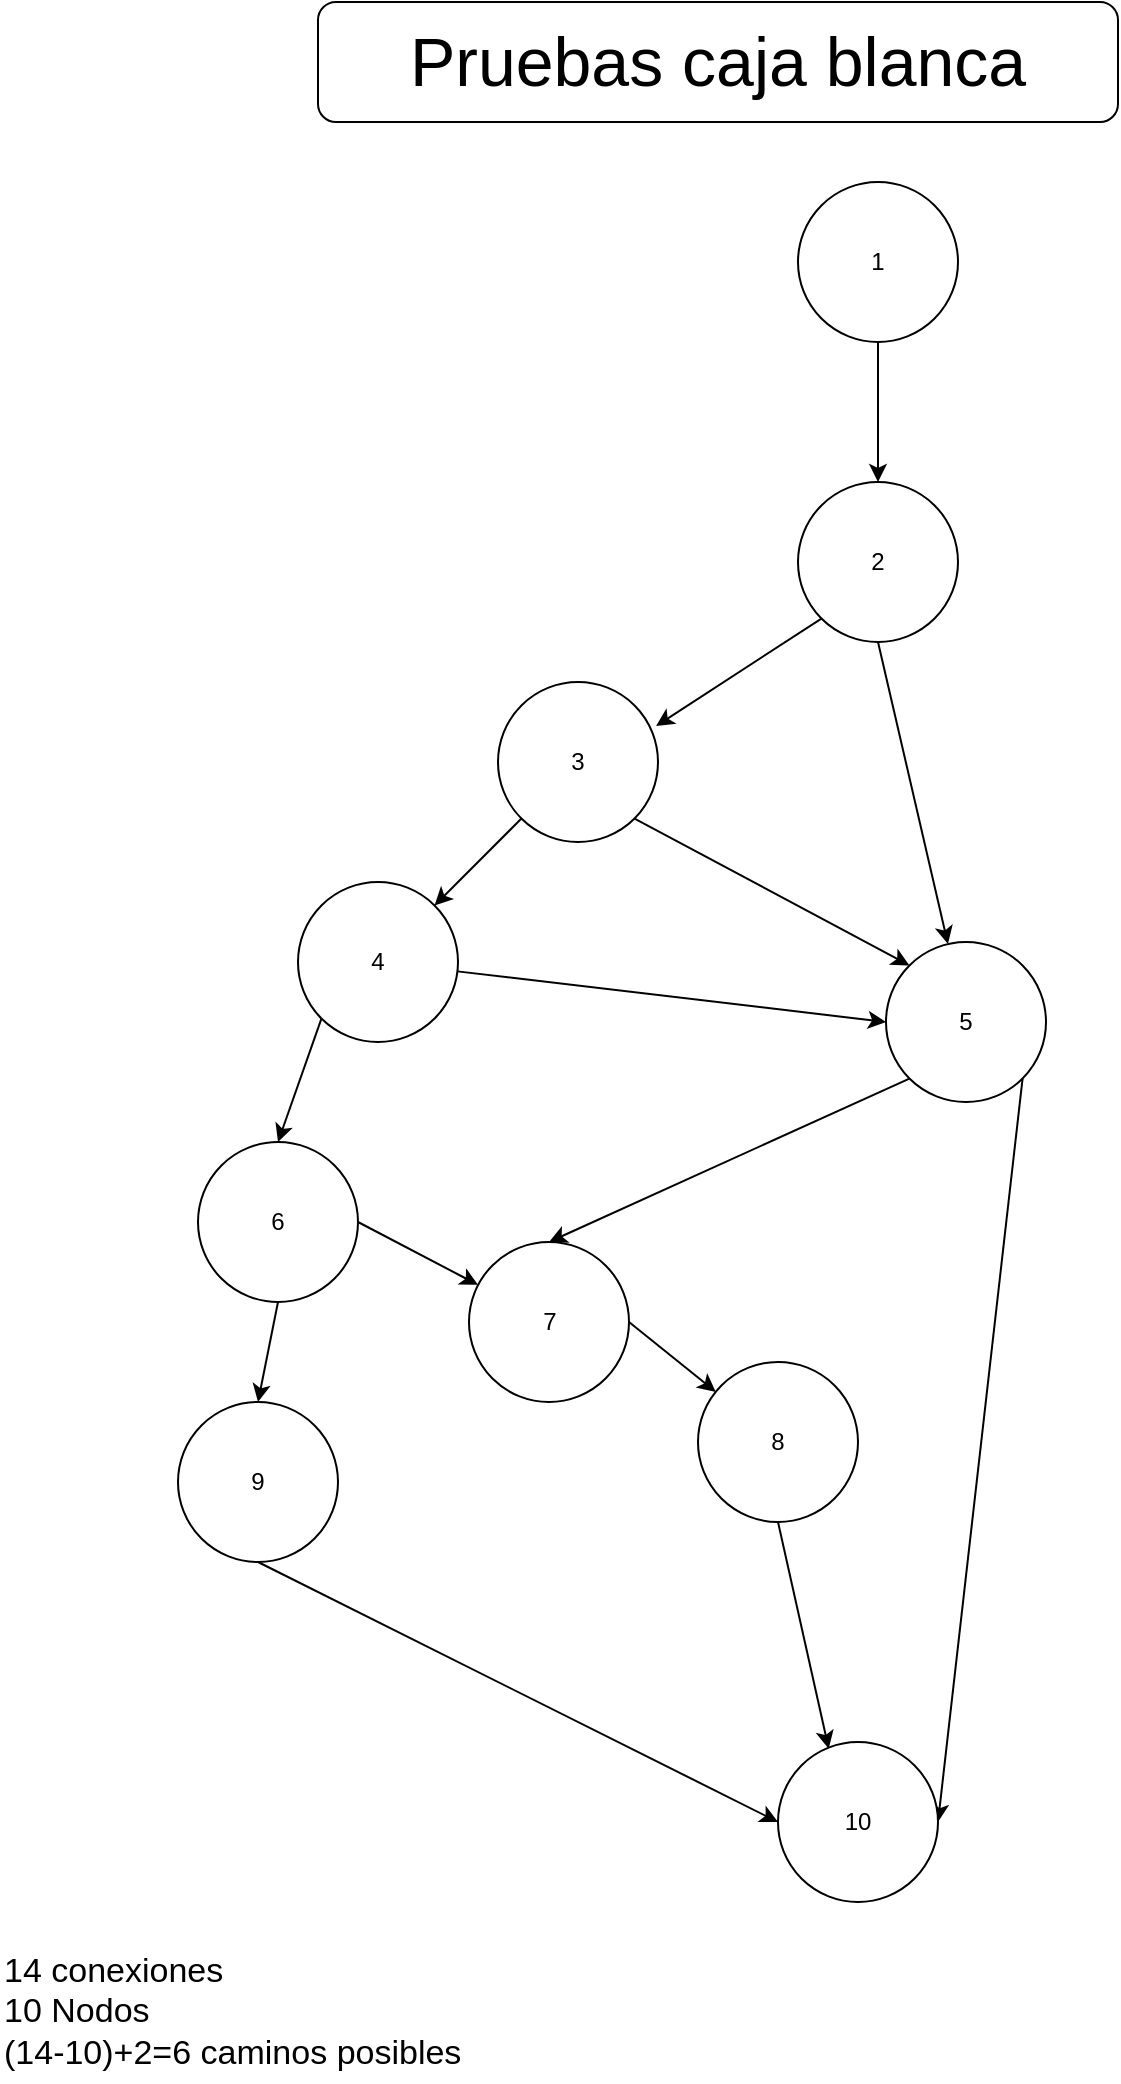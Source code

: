 <mxfile version="23.1.5" type="device">
  <diagram name="Página-1" id="8xEh2DotrRzkSoEgIvrA">
    <mxGraphModel dx="1912" dy="1052" grid="1" gridSize="10" guides="1" tooltips="1" connect="1" arrows="1" fold="1" page="1" pageScale="1" pageWidth="827" pageHeight="1169" math="0" shadow="0">
      <root>
        <mxCell id="0" />
        <mxCell id="1" parent="0" />
        <mxCell id="jcnxsxLn8ZAkjg4gxXtT-9" style="edgeStyle=orthogonalEdgeStyle;rounded=0;orthogonalLoop=1;jettySize=auto;html=1;exitX=0.5;exitY=1;exitDx=0;exitDy=0;" edge="1" parent="1" source="jcnxsxLn8ZAkjg4gxXtT-1" target="jcnxsxLn8ZAkjg4gxXtT-2">
          <mxGeometry relative="1" as="geometry" />
        </mxCell>
        <mxCell id="jcnxsxLn8ZAkjg4gxXtT-1" value="&lt;div&gt;1&lt;/div&gt;" style="ellipse;whiteSpace=wrap;html=1;aspect=fixed;" vertex="1" parent="1">
          <mxGeometry x="480" y="150" width="80" height="80" as="geometry" />
        </mxCell>
        <mxCell id="jcnxsxLn8ZAkjg4gxXtT-50" style="rounded=0;orthogonalLoop=1;jettySize=auto;html=1;exitX=0.5;exitY=1;exitDx=0;exitDy=0;" edge="1" parent="1" source="jcnxsxLn8ZAkjg4gxXtT-2" target="jcnxsxLn8ZAkjg4gxXtT-5">
          <mxGeometry relative="1" as="geometry" />
        </mxCell>
        <mxCell id="jcnxsxLn8ZAkjg4gxXtT-2" value="2" style="ellipse;whiteSpace=wrap;html=1;aspect=fixed;" vertex="1" parent="1">
          <mxGeometry x="480" y="300" width="80" height="80" as="geometry" />
        </mxCell>
        <mxCell id="jcnxsxLn8ZAkjg4gxXtT-11" style="rounded=0;orthogonalLoop=1;jettySize=auto;html=1;exitX=0;exitY=1;exitDx=0;exitDy=0;entryX=1;entryY=0;entryDx=0;entryDy=0;" edge="1" parent="1" source="jcnxsxLn8ZAkjg4gxXtT-3" target="jcnxsxLn8ZAkjg4gxXtT-4">
          <mxGeometry relative="1" as="geometry" />
        </mxCell>
        <mxCell id="jcnxsxLn8ZAkjg4gxXtT-49" style="rounded=0;orthogonalLoop=1;jettySize=auto;html=1;exitX=1;exitY=1;exitDx=0;exitDy=0;entryX=0;entryY=0;entryDx=0;entryDy=0;" edge="1" parent="1" source="jcnxsxLn8ZAkjg4gxXtT-3" target="jcnxsxLn8ZAkjg4gxXtT-5">
          <mxGeometry relative="1" as="geometry" />
        </mxCell>
        <mxCell id="jcnxsxLn8ZAkjg4gxXtT-3" value="3" style="ellipse;whiteSpace=wrap;html=1;aspect=fixed;" vertex="1" parent="1">
          <mxGeometry x="330" y="400" width="80" height="80" as="geometry" />
        </mxCell>
        <mxCell id="jcnxsxLn8ZAkjg4gxXtT-42" style="rounded=0;orthogonalLoop=1;jettySize=auto;html=1;exitX=0;exitY=1;exitDx=0;exitDy=0;entryX=0.5;entryY=0;entryDx=0;entryDy=0;" edge="1" parent="1" source="jcnxsxLn8ZAkjg4gxXtT-4" target="jcnxsxLn8ZAkjg4gxXtT-6">
          <mxGeometry relative="1" as="geometry" />
        </mxCell>
        <mxCell id="jcnxsxLn8ZAkjg4gxXtT-48" style="rounded=0;orthogonalLoop=1;jettySize=auto;html=1;entryX=0;entryY=0.5;entryDx=0;entryDy=0;" edge="1" parent="1" source="jcnxsxLn8ZAkjg4gxXtT-4" target="jcnxsxLn8ZAkjg4gxXtT-5">
          <mxGeometry relative="1" as="geometry" />
        </mxCell>
        <mxCell id="jcnxsxLn8ZAkjg4gxXtT-4" value="4" style="ellipse;whiteSpace=wrap;html=1;aspect=fixed;" vertex="1" parent="1">
          <mxGeometry x="230" y="500" width="80" height="80" as="geometry" />
        </mxCell>
        <mxCell id="jcnxsxLn8ZAkjg4gxXtT-47" style="rounded=0;orthogonalLoop=1;jettySize=auto;html=1;exitX=0;exitY=1;exitDx=0;exitDy=0;entryX=0.5;entryY=0;entryDx=0;entryDy=0;" edge="1" parent="1" source="jcnxsxLn8ZAkjg4gxXtT-5" target="jcnxsxLn8ZAkjg4gxXtT-7">
          <mxGeometry relative="1" as="geometry" />
        </mxCell>
        <mxCell id="jcnxsxLn8ZAkjg4gxXtT-51" style="rounded=0;orthogonalLoop=1;jettySize=auto;html=1;exitX=1;exitY=1;exitDx=0;exitDy=0;entryX=1;entryY=0.5;entryDx=0;entryDy=0;" edge="1" parent="1" source="jcnxsxLn8ZAkjg4gxXtT-5" target="jcnxsxLn8ZAkjg4gxXtT-19">
          <mxGeometry relative="1" as="geometry" />
        </mxCell>
        <mxCell id="jcnxsxLn8ZAkjg4gxXtT-5" value="5" style="ellipse;whiteSpace=wrap;html=1;aspect=fixed;" vertex="1" parent="1">
          <mxGeometry x="524" y="530" width="80" height="80" as="geometry" />
        </mxCell>
        <mxCell id="jcnxsxLn8ZAkjg4gxXtT-43" style="rounded=0;orthogonalLoop=1;jettySize=auto;html=1;exitX=0.5;exitY=1;exitDx=0;exitDy=0;entryX=0.5;entryY=0;entryDx=0;entryDy=0;" edge="1" parent="1" source="jcnxsxLn8ZAkjg4gxXtT-6" target="jcnxsxLn8ZAkjg4gxXtT-18">
          <mxGeometry relative="1" as="geometry" />
        </mxCell>
        <mxCell id="jcnxsxLn8ZAkjg4gxXtT-45" style="rounded=0;orthogonalLoop=1;jettySize=auto;html=1;exitX=1;exitY=0.5;exitDx=0;exitDy=0;" edge="1" parent="1" source="jcnxsxLn8ZAkjg4gxXtT-6" target="jcnxsxLn8ZAkjg4gxXtT-7">
          <mxGeometry relative="1" as="geometry" />
        </mxCell>
        <mxCell id="jcnxsxLn8ZAkjg4gxXtT-6" value="6" style="ellipse;whiteSpace=wrap;html=1;aspect=fixed;" vertex="1" parent="1">
          <mxGeometry x="180" y="630" width="80" height="80" as="geometry" />
        </mxCell>
        <mxCell id="jcnxsxLn8ZAkjg4gxXtT-46" style="rounded=0;orthogonalLoop=1;jettySize=auto;html=1;exitX=1;exitY=0.5;exitDx=0;exitDy=0;" edge="1" parent="1" source="jcnxsxLn8ZAkjg4gxXtT-7" target="jcnxsxLn8ZAkjg4gxXtT-8">
          <mxGeometry relative="1" as="geometry" />
        </mxCell>
        <mxCell id="jcnxsxLn8ZAkjg4gxXtT-7" value="7" style="ellipse;whiteSpace=wrap;html=1;aspect=fixed;" vertex="1" parent="1">
          <mxGeometry x="315.5" y="680" width="80" height="80" as="geometry" />
        </mxCell>
        <mxCell id="jcnxsxLn8ZAkjg4gxXtT-8" value="8" style="ellipse;whiteSpace=wrap;html=1;aspect=fixed;" vertex="1" parent="1">
          <mxGeometry x="430" y="740" width="80" height="80" as="geometry" />
        </mxCell>
        <mxCell id="jcnxsxLn8ZAkjg4gxXtT-10" style="rounded=0;orthogonalLoop=1;jettySize=auto;html=1;exitX=0;exitY=1;exitDx=0;exitDy=0;entryX=0.988;entryY=0.275;entryDx=0;entryDy=0;entryPerimeter=0;" edge="1" parent="1" source="jcnxsxLn8ZAkjg4gxXtT-2" target="jcnxsxLn8ZAkjg4gxXtT-3">
          <mxGeometry relative="1" as="geometry" />
        </mxCell>
        <mxCell id="jcnxsxLn8ZAkjg4gxXtT-44" style="rounded=0;orthogonalLoop=1;jettySize=auto;html=1;exitX=0.5;exitY=1;exitDx=0;exitDy=0;entryX=0;entryY=0.5;entryDx=0;entryDy=0;" edge="1" parent="1" source="jcnxsxLn8ZAkjg4gxXtT-18" target="jcnxsxLn8ZAkjg4gxXtT-19">
          <mxGeometry relative="1" as="geometry" />
        </mxCell>
        <mxCell id="jcnxsxLn8ZAkjg4gxXtT-18" value="9" style="ellipse;whiteSpace=wrap;html=1;aspect=fixed;" vertex="1" parent="1">
          <mxGeometry x="170" y="760" width="80" height="80" as="geometry" />
        </mxCell>
        <mxCell id="jcnxsxLn8ZAkjg4gxXtT-19" value="10" style="ellipse;whiteSpace=wrap;html=1;aspect=fixed;" vertex="1" parent="1">
          <mxGeometry x="470" y="930" width="80" height="80" as="geometry" />
        </mxCell>
        <mxCell id="jcnxsxLn8ZAkjg4gxXtT-27" value="&lt;font style=&quot;font-size: 34px;&quot;&gt;Pruebas caja blanca&lt;/font&gt;" style="rounded=1;whiteSpace=wrap;html=1;" vertex="1" parent="1">
          <mxGeometry x="240" y="60" width="400" height="60" as="geometry" />
        </mxCell>
        <mxCell id="jcnxsxLn8ZAkjg4gxXtT-40" value="&lt;div style=&quot;font-size: 17px;&quot; align=&quot;left&quot;&gt;&lt;font style=&quot;font-size: 17px;&quot;&gt;14 conexiones&lt;/font&gt;&lt;/div&gt;&lt;div style=&quot;font-size: 17px;&quot; align=&quot;left&quot;&gt;&lt;font style=&quot;font-size: 17px;&quot;&gt;10 Nodos&lt;/font&gt;&lt;/div&gt;&lt;div style=&quot;font-size: 17px;&quot; align=&quot;left&quot;&gt;&lt;font style=&quot;font-size: 17px;&quot;&gt;&lt;font style=&quot;font-size: 17px;&quot;&gt;(14-10)+2=6 caminos posibles&lt;/font&gt;&lt;/font&gt;&lt;/div&gt;" style="text;html=1;align=left;verticalAlign=middle;whiteSpace=wrap;rounded=0;" vertex="1" parent="1">
          <mxGeometry x="81" y="1030" width="249" height="70" as="geometry" />
        </mxCell>
        <mxCell id="jcnxsxLn8ZAkjg4gxXtT-52" style="rounded=0;orthogonalLoop=1;jettySize=auto;html=1;exitX=0.5;exitY=1;exitDx=0;exitDy=0;entryX=0.317;entryY=0.042;entryDx=0;entryDy=0;entryPerimeter=0;" edge="1" parent="1" source="jcnxsxLn8ZAkjg4gxXtT-8" target="jcnxsxLn8ZAkjg4gxXtT-19">
          <mxGeometry relative="1" as="geometry" />
        </mxCell>
      </root>
    </mxGraphModel>
  </diagram>
</mxfile>
